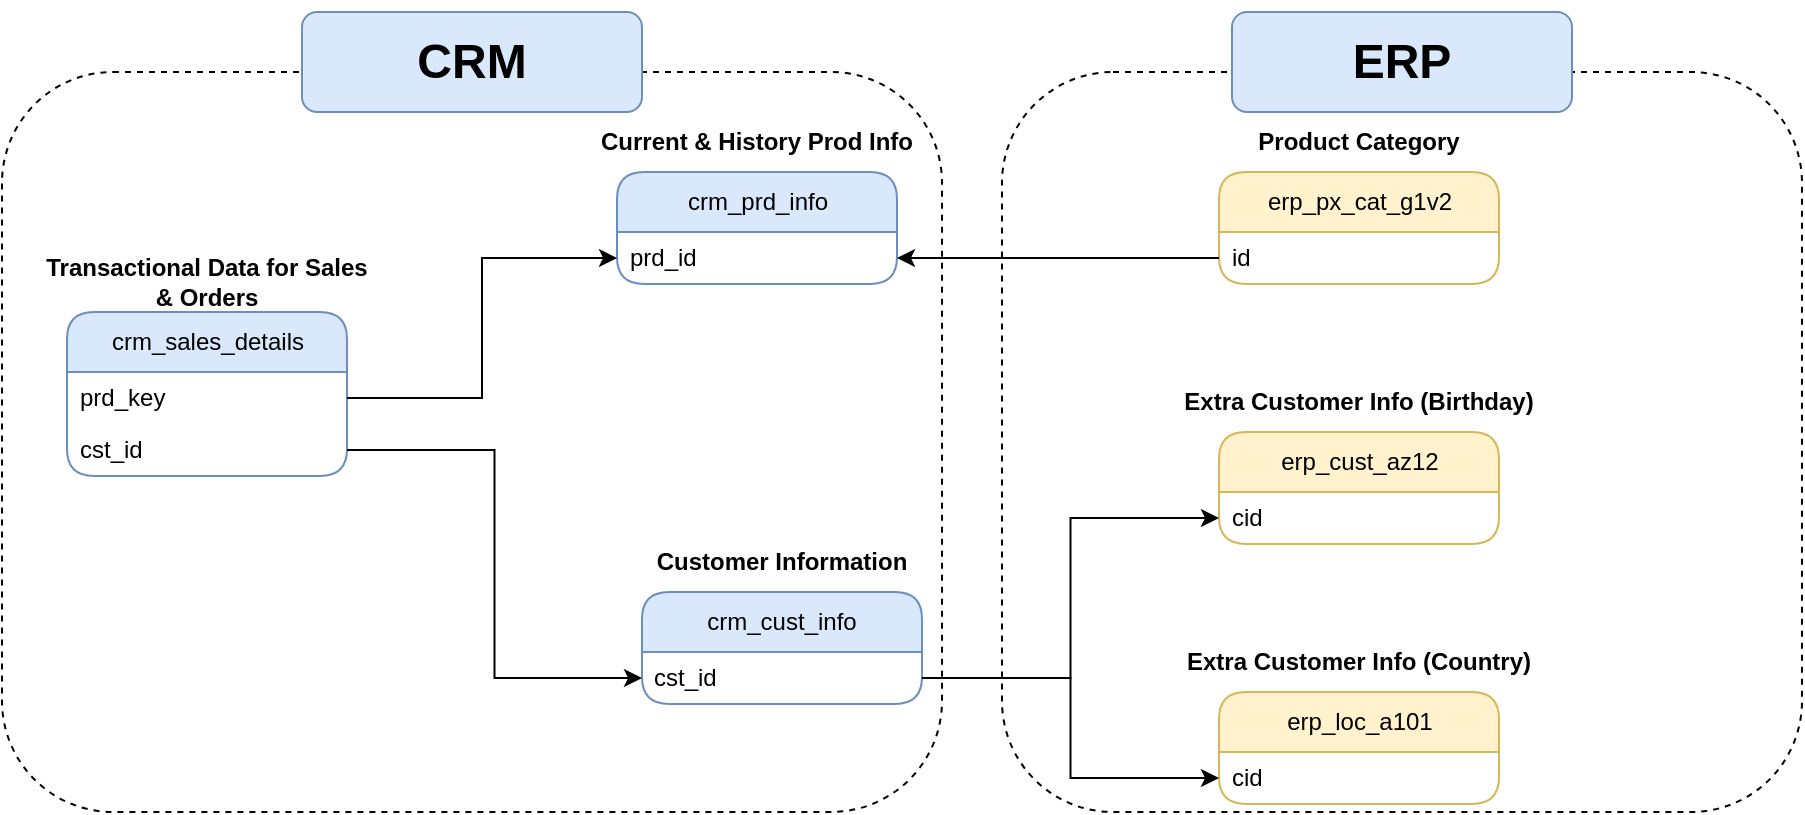 <mxfile version="26.1.1">
  <diagram name="Page-1" id="sNpChoj5HdwILYZ4xnra">
    <mxGraphModel dx="934" dy="601" grid="1" gridSize="10" guides="1" tooltips="1" connect="1" arrows="1" fold="1" page="1" pageScale="1" pageWidth="827" pageHeight="1169" math="0" shadow="0">
      <root>
        <mxCell id="0" />
        <mxCell id="1" parent="0" />
        <mxCell id="FnqgCdXboS-eBm2V_i5y-1" value="crm_cust_info" style="swimlane;fontStyle=0;childLayout=stackLayout;horizontal=1;startSize=30;horizontalStack=0;resizeParent=1;resizeParentMax=0;resizeLast=0;collapsible=1;marginBottom=0;whiteSpace=wrap;html=1;rounded=1;fillColor=#dae8fc;strokeColor=#6c8ebf;" vertex="1" parent="1">
          <mxGeometry x="340" y="380" width="140" height="56" as="geometry" />
        </mxCell>
        <mxCell id="FnqgCdXboS-eBm2V_i5y-2" value="cst_id" style="text;strokeColor=none;fillColor=none;align=left;verticalAlign=middle;spacingLeft=4;spacingRight=4;overflow=hidden;points=[[0,0.5],[1,0.5]];portConstraint=eastwest;rotatable=0;whiteSpace=wrap;html=1;" vertex="1" parent="FnqgCdXboS-eBm2V_i5y-1">
          <mxGeometry y="30" width="140" height="26" as="geometry" />
        </mxCell>
        <mxCell id="FnqgCdXboS-eBm2V_i5y-5" value="Customer Information" style="rounded=1;whiteSpace=wrap;html=1;fillColor=none;dashed=1;fontStyle=1;strokeColor=none;" vertex="1" parent="1">
          <mxGeometry x="345" y="350" width="130" height="30" as="geometry" />
        </mxCell>
        <mxCell id="FnqgCdXboS-eBm2V_i5y-6" value="crm_prd_info" style="swimlane;fontStyle=0;childLayout=stackLayout;horizontal=1;startSize=30;horizontalStack=0;resizeParent=1;resizeParentMax=0;resizeLast=0;collapsible=1;marginBottom=0;whiteSpace=wrap;html=1;rounded=1;fillColor=#dae8fc;strokeColor=#6c8ebf;" vertex="1" parent="1">
          <mxGeometry x="327.5" y="170" width="140" height="56" as="geometry" />
        </mxCell>
        <mxCell id="FnqgCdXboS-eBm2V_i5y-7" value="prd_id" style="text;strokeColor=none;fillColor=none;align=left;verticalAlign=middle;spacingLeft=4;spacingRight=4;overflow=hidden;points=[[0,0.5],[1,0.5]];portConstraint=eastwest;rotatable=0;whiteSpace=wrap;html=1;" vertex="1" parent="FnqgCdXboS-eBm2V_i5y-6">
          <mxGeometry y="30" width="140" height="26" as="geometry" />
        </mxCell>
        <mxCell id="FnqgCdXboS-eBm2V_i5y-8" value="Current &amp;amp; History Prod Info" style="rounded=1;whiteSpace=wrap;html=1;fillColor=none;dashed=1;fontStyle=1;strokeColor=none;" vertex="1" parent="1">
          <mxGeometry x="315" y="140" width="165" height="30" as="geometry" />
        </mxCell>
        <mxCell id="FnqgCdXboS-eBm2V_i5y-9" value="crm_sales_details" style="swimlane;fontStyle=0;childLayout=stackLayout;horizontal=1;startSize=30;horizontalStack=0;resizeParent=1;resizeParentMax=0;resizeLast=0;collapsible=1;marginBottom=0;whiteSpace=wrap;html=1;rounded=1;fillColor=#dae8fc;strokeColor=#6c8ebf;" vertex="1" parent="1">
          <mxGeometry x="52.5" y="240" width="140" height="82" as="geometry" />
        </mxCell>
        <mxCell id="FnqgCdXboS-eBm2V_i5y-10" value="prd_key" style="text;strokeColor=none;fillColor=none;align=left;verticalAlign=middle;spacingLeft=4;spacingRight=4;overflow=hidden;points=[[0,0.5],[1,0.5]];portConstraint=eastwest;rotatable=0;whiteSpace=wrap;html=1;" vertex="1" parent="FnqgCdXboS-eBm2V_i5y-9">
          <mxGeometry y="30" width="140" height="26" as="geometry" />
        </mxCell>
        <mxCell id="FnqgCdXboS-eBm2V_i5y-12" value="cst_id" style="text;strokeColor=none;fillColor=none;align=left;verticalAlign=middle;spacingLeft=4;spacingRight=4;overflow=hidden;points=[[0,0.5],[1,0.5]];portConstraint=eastwest;rotatable=0;whiteSpace=wrap;html=1;" vertex="1" parent="FnqgCdXboS-eBm2V_i5y-9">
          <mxGeometry y="56" width="140" height="26" as="geometry" />
        </mxCell>
        <mxCell id="FnqgCdXboS-eBm2V_i5y-11" value="Transactional Data for Sales &amp;amp; Orders" style="rounded=1;whiteSpace=wrap;html=1;fillColor=none;dashed=1;fontStyle=1;strokeColor=none;" vertex="1" parent="1">
          <mxGeometry x="40" y="210" width="165" height="30" as="geometry" />
        </mxCell>
        <mxCell id="FnqgCdXboS-eBm2V_i5y-13" style="edgeStyle=orthogonalEdgeStyle;rounded=0;orthogonalLoop=1;jettySize=auto;html=1;" edge="1" parent="1" source="FnqgCdXboS-eBm2V_i5y-12" target="FnqgCdXboS-eBm2V_i5y-2">
          <mxGeometry relative="1" as="geometry" />
        </mxCell>
        <mxCell id="FnqgCdXboS-eBm2V_i5y-15" style="edgeStyle=orthogonalEdgeStyle;rounded=0;orthogonalLoop=1;jettySize=auto;html=1;entryX=0;entryY=0.5;entryDx=0;entryDy=0;" edge="1" parent="1" source="FnqgCdXboS-eBm2V_i5y-10" target="FnqgCdXboS-eBm2V_i5y-7">
          <mxGeometry relative="1" as="geometry" />
        </mxCell>
        <mxCell id="FnqgCdXboS-eBm2V_i5y-16" value="erp_cust_az12" style="swimlane;fontStyle=0;childLayout=stackLayout;horizontal=1;startSize=30;horizontalStack=0;resizeParent=1;resizeParentMax=0;resizeLast=0;collapsible=1;marginBottom=0;whiteSpace=wrap;html=1;rounded=1;fillColor=#fff2cc;strokeColor=#d6b656;" vertex="1" parent="1">
          <mxGeometry x="628.5" y="300" width="140" height="56" as="geometry" />
        </mxCell>
        <mxCell id="FnqgCdXboS-eBm2V_i5y-17" value="cid" style="text;strokeColor=none;fillColor=none;align=left;verticalAlign=middle;spacingLeft=4;spacingRight=4;overflow=hidden;points=[[0,0.5],[1,0.5]];portConstraint=eastwest;rotatable=0;whiteSpace=wrap;html=1;" vertex="1" parent="FnqgCdXboS-eBm2V_i5y-16">
          <mxGeometry y="30" width="140" height="26" as="geometry" />
        </mxCell>
        <mxCell id="FnqgCdXboS-eBm2V_i5y-18" value="Extra Customer Info (Birthday)" style="rounded=1;whiteSpace=wrap;html=1;fillColor=none;dashed=1;fontStyle=1;strokeColor=none;" vertex="1" parent="1">
          <mxGeometry x="606" y="270" width="185" height="30" as="geometry" />
        </mxCell>
        <mxCell id="FnqgCdXboS-eBm2V_i5y-19" style="edgeStyle=orthogonalEdgeStyle;rounded=0;orthogonalLoop=1;jettySize=auto;html=1;" edge="1" parent="1" source="FnqgCdXboS-eBm2V_i5y-2" target="FnqgCdXboS-eBm2V_i5y-17">
          <mxGeometry relative="1" as="geometry" />
        </mxCell>
        <mxCell id="FnqgCdXboS-eBm2V_i5y-20" value="erp_loc_a101" style="swimlane;fontStyle=0;childLayout=stackLayout;horizontal=1;startSize=30;horizontalStack=0;resizeParent=1;resizeParentMax=0;resizeLast=0;collapsible=1;marginBottom=0;whiteSpace=wrap;html=1;rounded=1;fillColor=#fff2cc;strokeColor=#d6b656;" vertex="1" parent="1">
          <mxGeometry x="628.5" y="430" width="140" height="56" as="geometry" />
        </mxCell>
        <mxCell id="FnqgCdXboS-eBm2V_i5y-21" value="cid" style="text;strokeColor=none;fillColor=none;align=left;verticalAlign=middle;spacingLeft=4;spacingRight=4;overflow=hidden;points=[[0,0.5],[1,0.5]];portConstraint=eastwest;rotatable=0;whiteSpace=wrap;html=1;" vertex="1" parent="FnqgCdXboS-eBm2V_i5y-20">
          <mxGeometry y="30" width="140" height="26" as="geometry" />
        </mxCell>
        <mxCell id="FnqgCdXboS-eBm2V_i5y-22" value="Extra Customer Info (Country)" style="rounded=1;whiteSpace=wrap;html=1;fillColor=none;dashed=1;fontStyle=1;strokeColor=none;" vertex="1" parent="1">
          <mxGeometry x="606" y="400" width="185" height="30" as="geometry" />
        </mxCell>
        <mxCell id="FnqgCdXboS-eBm2V_i5y-23" style="edgeStyle=orthogonalEdgeStyle;rounded=0;orthogonalLoop=1;jettySize=auto;html=1;entryX=0;entryY=0.5;entryDx=0;entryDy=0;" edge="1" parent="1" source="FnqgCdXboS-eBm2V_i5y-2" target="FnqgCdXboS-eBm2V_i5y-21">
          <mxGeometry relative="1" as="geometry" />
        </mxCell>
        <mxCell id="FnqgCdXboS-eBm2V_i5y-24" value="erp_px_cat_g1v2" style="swimlane;fontStyle=0;childLayout=stackLayout;horizontal=1;startSize=30;horizontalStack=0;resizeParent=1;resizeParentMax=0;resizeLast=0;collapsible=1;marginBottom=0;whiteSpace=wrap;html=1;rounded=1;fillColor=#fff2cc;strokeColor=#d6b656;" vertex="1" parent="1">
          <mxGeometry x="628.5" y="170" width="140" height="56" as="geometry" />
        </mxCell>
        <mxCell id="FnqgCdXboS-eBm2V_i5y-25" value="id" style="text;strokeColor=none;fillColor=none;align=left;verticalAlign=middle;spacingLeft=4;spacingRight=4;overflow=hidden;points=[[0,0.5],[1,0.5]];portConstraint=eastwest;rotatable=0;whiteSpace=wrap;html=1;" vertex="1" parent="FnqgCdXboS-eBm2V_i5y-24">
          <mxGeometry y="30" width="140" height="26" as="geometry" />
        </mxCell>
        <mxCell id="FnqgCdXboS-eBm2V_i5y-26" value="Product Category" style="rounded=1;whiteSpace=wrap;html=1;fillColor=none;dashed=1;fontStyle=1;strokeColor=none;" vertex="1" parent="1">
          <mxGeometry x="606" y="140" width="185" height="30" as="geometry" />
        </mxCell>
        <mxCell id="FnqgCdXboS-eBm2V_i5y-27" style="edgeStyle=orthogonalEdgeStyle;rounded=0;orthogonalLoop=1;jettySize=auto;html=1;entryX=1;entryY=0.5;entryDx=0;entryDy=0;" edge="1" parent="1" source="FnqgCdXboS-eBm2V_i5y-25" target="FnqgCdXboS-eBm2V_i5y-7">
          <mxGeometry relative="1" as="geometry">
            <mxPoint x="470" y="220" as="targetPoint" />
          </mxGeometry>
        </mxCell>
        <mxCell id="FnqgCdXboS-eBm2V_i5y-31" value="" style="rounded=1;whiteSpace=wrap;html=1;fillColor=none;dashed=1;" vertex="1" parent="1">
          <mxGeometry x="20" y="120" width="470" height="370" as="geometry" />
        </mxCell>
        <mxCell id="FnqgCdXboS-eBm2V_i5y-32" value="" style="rounded=1;whiteSpace=wrap;html=1;fillColor=none;dashed=1;" vertex="1" parent="1">
          <mxGeometry x="520" y="120" width="400" height="370" as="geometry" />
        </mxCell>
        <mxCell id="FnqgCdXboS-eBm2V_i5y-33" value="&lt;h1&gt;CRM&lt;/h1&gt;" style="rounded=1;whiteSpace=wrap;html=1;fillColor=#dae8fc;strokeColor=#6c8ebf;" vertex="1" parent="1">
          <mxGeometry x="170" y="90" width="170" height="50" as="geometry" />
        </mxCell>
        <mxCell id="FnqgCdXboS-eBm2V_i5y-34" value="&lt;h1&gt;ERP&lt;/h1&gt;" style="rounded=1;whiteSpace=wrap;html=1;fillColor=#dae8fc;strokeColor=#6c8ebf;" vertex="1" parent="1">
          <mxGeometry x="635" y="90" width="170" height="50" as="geometry" />
        </mxCell>
      </root>
    </mxGraphModel>
  </diagram>
</mxfile>
